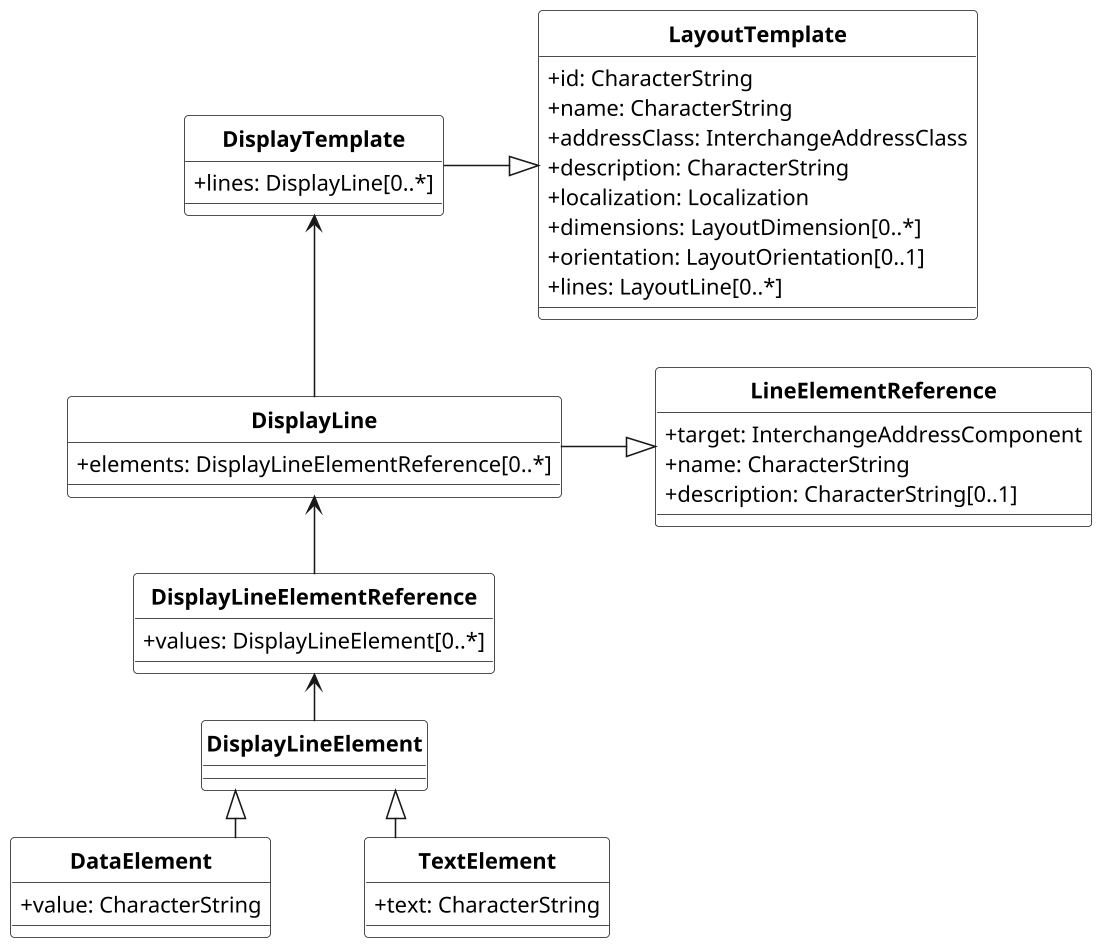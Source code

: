 @startuml DisplayTemplate
/'
Diagram:        DisplayTemplate
DateCreate:     03/05/2019
Description:

Hystory of changes:
> DD/MM/YYYY
    -
    -
'/

'******* CONFIGURATION ************************************************
skinparam classAttributeIconSize 0
skinparam Dpi 150
skinparam Monochrome true
skinparam LineType ortho
skinparam nodesep 60
skinparam ranksep 30
hide circle
/' skinparam CircledCharacterRadius 0 '/
/' skinparam CircledCharacterFontSize 0 '/
skinparam Default {
TextAlignment center
FontName Helvetica
}
skinparam Class {
AttributeIconSize 0
BackgroundColor White
FontStyle bold
StereotypeFontSize 10
}
skinparam Rectangle {
BackgroundColor White
FontStyle bold
FontSize 11
StereotypeFontSize 10
}
skinparam Object {
BackgroundColor White
FontStyle bold
FontSize 11
StereotypeFontSize 10
}

skinparam Entity {
StereotypeFontSize 10
}

'******* CLASS DEFINITION *********************************************
class DisplayTemplate {
    +lines: DisplayLine[0..*]
}

class LayoutTemplate {
    +id: CharacterString
    +name: CharacterString
    +addressClass: InterchangeAddressClass
    +description: CharacterString
    +localization: Localization
    +dimensions: LayoutDimension[0..*]
    +orientation: LayoutOrientation[0..1]
    +lines: LayoutLine[0..*]
}

class DisplayLine {
    +elements: DisplayLineElementReference[0..*]
}

class LineElementReference {
    +target: InterchangeAddressComponent
    +name: CharacterString
    +description: CharacterString[0..1]
}

class DisplayLineElementReference {
    +values: DisplayLineElement[0..*]
}

class DisplayLineElement{

}

class DataElement{
    +value: CharacterString
}

class TextElement{
    +text: CharacterString
}

'******* NOTES ********************************************************


'******* CLASS RELATIONS **********************************************

DisplayTemplate -right-|> LayoutTemplate
DisplayLine -up-> DisplayTemplate
DisplayLine -right-|> LineElementReference
DisplayLineElementReference -up-> DisplayLine
DisplayLineElement -up-> DisplayLineElementReference
TextElement -up-|> DisplayLineElement
DataElement -up-|> DisplayLineElement

@enduml
